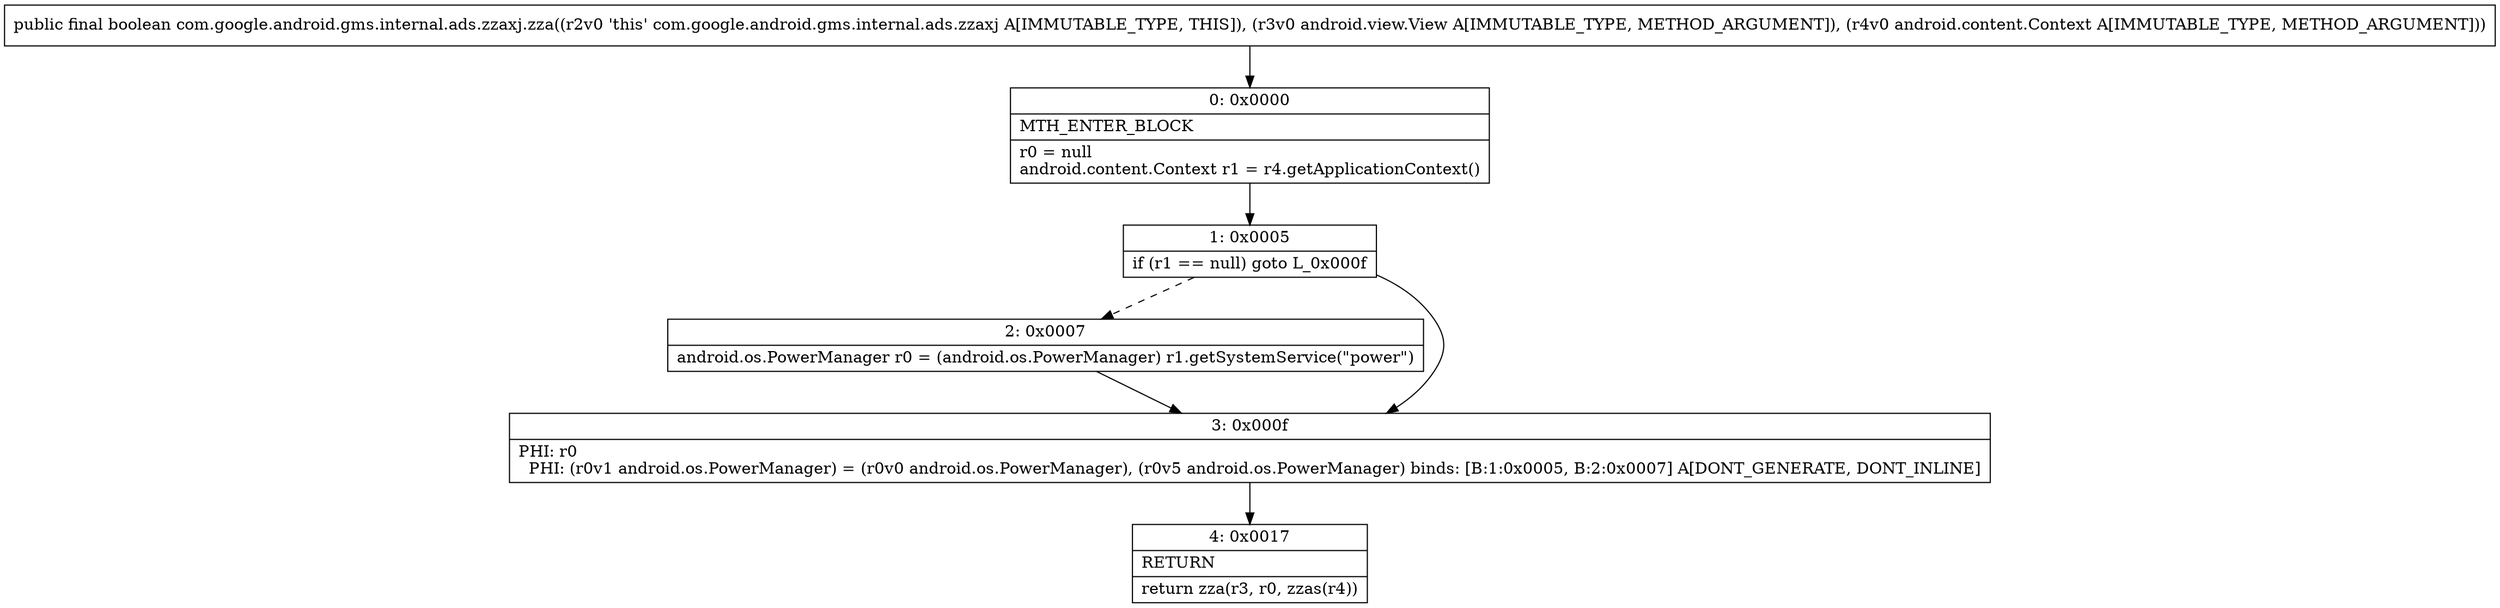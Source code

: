 digraph "CFG forcom.google.android.gms.internal.ads.zzaxj.zza(Landroid\/view\/View;Landroid\/content\/Context;)Z" {
Node_0 [shape=record,label="{0\:\ 0x0000|MTH_ENTER_BLOCK\l|r0 = null\landroid.content.Context r1 = r4.getApplicationContext()\l}"];
Node_1 [shape=record,label="{1\:\ 0x0005|if (r1 == null) goto L_0x000f\l}"];
Node_2 [shape=record,label="{2\:\ 0x0007|android.os.PowerManager r0 = (android.os.PowerManager) r1.getSystemService(\"power\")\l}"];
Node_3 [shape=record,label="{3\:\ 0x000f|PHI: r0 \l  PHI: (r0v1 android.os.PowerManager) = (r0v0 android.os.PowerManager), (r0v5 android.os.PowerManager) binds: [B:1:0x0005, B:2:0x0007] A[DONT_GENERATE, DONT_INLINE]\l}"];
Node_4 [shape=record,label="{4\:\ 0x0017|RETURN\l|return zza(r3, r0, zzas(r4))\l}"];
MethodNode[shape=record,label="{public final boolean com.google.android.gms.internal.ads.zzaxj.zza((r2v0 'this' com.google.android.gms.internal.ads.zzaxj A[IMMUTABLE_TYPE, THIS]), (r3v0 android.view.View A[IMMUTABLE_TYPE, METHOD_ARGUMENT]), (r4v0 android.content.Context A[IMMUTABLE_TYPE, METHOD_ARGUMENT])) }"];
MethodNode -> Node_0;
Node_0 -> Node_1;
Node_1 -> Node_2[style=dashed];
Node_1 -> Node_3;
Node_2 -> Node_3;
Node_3 -> Node_4;
}

